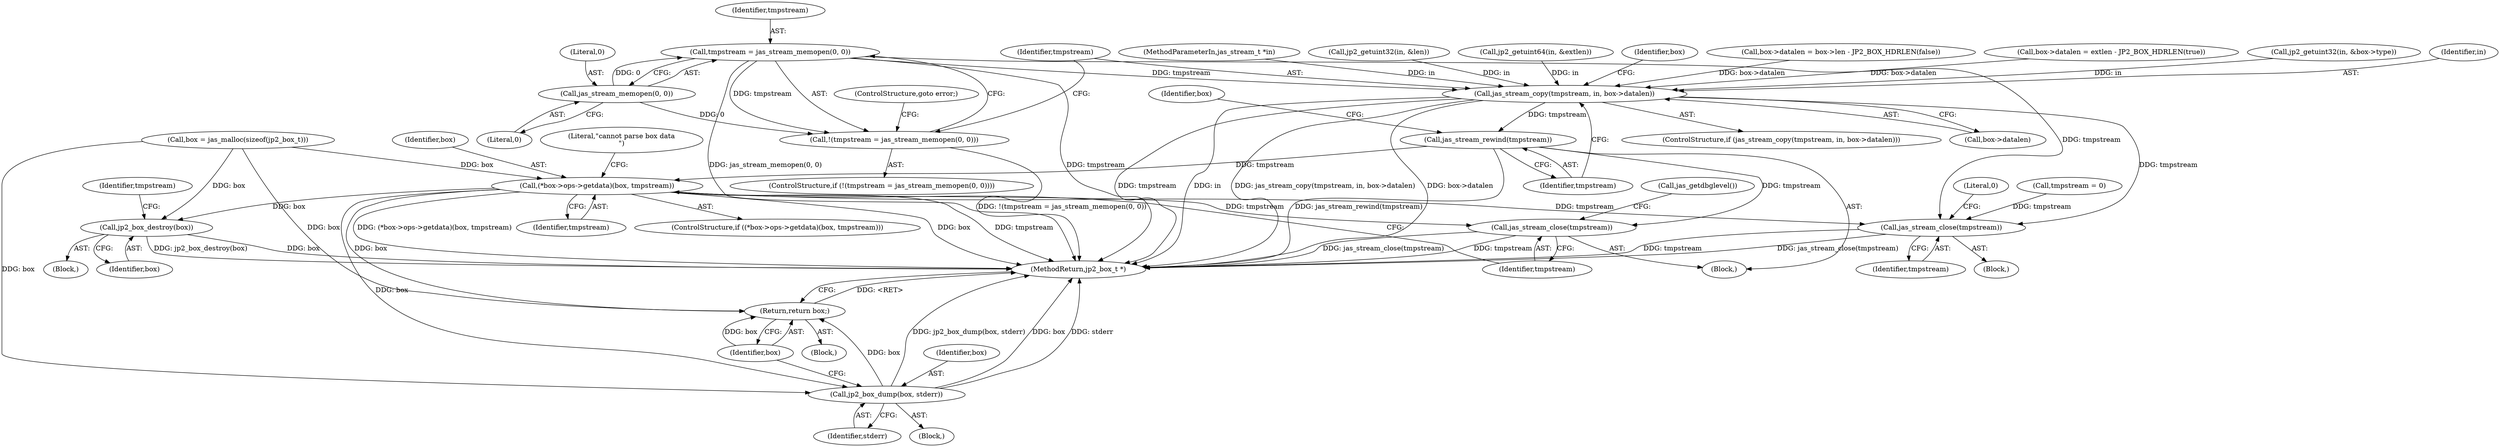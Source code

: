 digraph "0_jasper_e24bdc716c3327b067c551bc6cfb97fd2370358d@API" {
"1000271" [label="(Call,tmpstream = jas_stream_memopen(0, 0))"];
"1000273" [label="(Call,jas_stream_memopen(0, 0))"];
"1000270" [label="(Call,!(tmpstream = jas_stream_memopen(0, 0)))"];
"1000279" [label="(Call,jas_stream_copy(tmpstream, in, box->datalen))"];
"1000297" [label="(Call,jas_stream_rewind(tmpstream))"];
"1000307" [label="(Call,(*box->ops->getdata)(box, tmpstream))"];
"1000314" [label="(Call,jas_stream_close(tmpstream))"];
"1000321" [label="(Call,jp2_box_dump(box, stderr))"];
"1000324" [label="(Return,return box;)"];
"1000330" [label="(Call,jp2_box_destroy(box))"];
"1000335" [label="(Call,jas_stream_close(tmpstream))"];
"1000136" [label="(Call,jp2_getuint32(in, &len))"];
"1000312" [label="(Literal,\"cannot parse box data\n\")"];
"1000275" [label="(Literal,0)"];
"1000339" [label="(MethodReturn,jp2_box_t *)"];
"1000329" [label="(Block,)"];
"1000335" [label="(Call,jas_stream_close(tmpstream))"];
"1000270" [label="(Call,!(tmpstream = jas_stream_memopen(0, 0)))"];
"1000103" [label="(MethodParameterIn,jas_stream_t *in)"];
"1000298" [label="(Identifier,tmpstream)"];
"1000334" [label="(Block,)"];
"1000278" [label="(ControlStructure,if (jas_stream_copy(tmpstream, in, box->datalen)))"];
"1000331" [label="(Identifier,box)"];
"1000318" [label="(Call,jas_getdbglevel())"];
"1000314" [label="(Call,jas_stream_close(tmpstream))"];
"1000324" [label="(Return,return box;)"];
"1000323" [label="(Identifier,stderr)"];
"1000277" [label="(ControlStructure,goto error;)"];
"1000297" [label="(Call,jas_stream_rewind(tmpstream))"];
"1000325" [label="(Identifier,box)"];
"1000280" [label="(Identifier,tmpstream)"];
"1000322" [label="(Identifier,box)"];
"1000309" [label="(Identifier,tmpstream)"];
"1000315" [label="(Identifier,tmpstream)"];
"1000279" [label="(Call,jas_stream_copy(tmpstream, in, box->datalen))"];
"1000282" [label="(Call,box->datalen)"];
"1000338" [label="(Literal,0)"];
"1000274" [label="(Literal,0)"];
"1000199" [label="(Call,jp2_getuint64(in, &extlen))"];
"1000273" [label="(Call,jas_stream_memopen(0, 0))"];
"1000336" [label="(Identifier,tmpstream)"];
"1000288" [label="(Identifier,box)"];
"1000230" [label="(Call,box->datalen = box->len - JP2_BOX_HDRLEN(false))"];
"1000119" [label="(Call,box = jas_malloc(sizeof(jp2_box_t)))"];
"1000307" [label="(Call,(*box->ops->getdata)(box, tmpstream))"];
"1000308" [label="(Identifier,box)"];
"1000220" [label="(Call,box->datalen = extlen - JP2_BOX_HDRLEN(true))"];
"1000333" [label="(Identifier,tmpstream)"];
"1000104" [label="(Block,)"];
"1000271" [label="(Call,tmpstream = jas_stream_memopen(0, 0))"];
"1000306" [label="(ControlStructure,if ((*box->ops->getdata)(box, tmpstream)))"];
"1000272" [label="(Identifier,tmpstream)"];
"1000140" [label="(Call,jp2_getuint32(in, &box->type))"];
"1000320" [label="(Block,)"];
"1000330" [label="(Call,jp2_box_destroy(box))"];
"1000269" [label="(ControlStructure,if (!(tmpstream = jas_stream_memopen(0, 0))))"];
"1000321" [label="(Call,jp2_box_dump(box, stderr))"];
"1000268" [label="(Block,)"];
"1000302" [label="(Identifier,box)"];
"1000114" [label="(Call,tmpstream = 0)"];
"1000281" [label="(Identifier,in)"];
"1000271" -> "1000270"  [label="AST: "];
"1000271" -> "1000273"  [label="CFG: "];
"1000272" -> "1000271"  [label="AST: "];
"1000273" -> "1000271"  [label="AST: "];
"1000270" -> "1000271"  [label="CFG: "];
"1000271" -> "1000339"  [label="DDG: jas_stream_memopen(0, 0)"];
"1000271" -> "1000339"  [label="DDG: tmpstream"];
"1000271" -> "1000270"  [label="DDG: tmpstream"];
"1000273" -> "1000271"  [label="DDG: 0"];
"1000271" -> "1000279"  [label="DDG: tmpstream"];
"1000271" -> "1000335"  [label="DDG: tmpstream"];
"1000273" -> "1000275"  [label="CFG: "];
"1000274" -> "1000273"  [label="AST: "];
"1000275" -> "1000273"  [label="AST: "];
"1000273" -> "1000270"  [label="DDG: 0"];
"1000270" -> "1000269"  [label="AST: "];
"1000277" -> "1000270"  [label="CFG: "];
"1000280" -> "1000270"  [label="CFG: "];
"1000270" -> "1000339"  [label="DDG: !(tmpstream = jas_stream_memopen(0, 0))"];
"1000279" -> "1000278"  [label="AST: "];
"1000279" -> "1000282"  [label="CFG: "];
"1000280" -> "1000279"  [label="AST: "];
"1000281" -> "1000279"  [label="AST: "];
"1000282" -> "1000279"  [label="AST: "];
"1000288" -> "1000279"  [label="CFG: "];
"1000298" -> "1000279"  [label="CFG: "];
"1000279" -> "1000339"  [label="DDG: box->datalen"];
"1000279" -> "1000339"  [label="DDG: tmpstream"];
"1000279" -> "1000339"  [label="DDG: in"];
"1000279" -> "1000339"  [label="DDG: jas_stream_copy(tmpstream, in, box->datalen)"];
"1000199" -> "1000279"  [label="DDG: in"];
"1000140" -> "1000279"  [label="DDG: in"];
"1000136" -> "1000279"  [label="DDG: in"];
"1000103" -> "1000279"  [label="DDG: in"];
"1000220" -> "1000279"  [label="DDG: box->datalen"];
"1000230" -> "1000279"  [label="DDG: box->datalen"];
"1000279" -> "1000297"  [label="DDG: tmpstream"];
"1000279" -> "1000335"  [label="DDG: tmpstream"];
"1000297" -> "1000268"  [label="AST: "];
"1000297" -> "1000298"  [label="CFG: "];
"1000298" -> "1000297"  [label="AST: "];
"1000302" -> "1000297"  [label="CFG: "];
"1000297" -> "1000339"  [label="DDG: jas_stream_rewind(tmpstream)"];
"1000297" -> "1000307"  [label="DDG: tmpstream"];
"1000297" -> "1000314"  [label="DDG: tmpstream"];
"1000307" -> "1000306"  [label="AST: "];
"1000307" -> "1000309"  [label="CFG: "];
"1000308" -> "1000307"  [label="AST: "];
"1000309" -> "1000307"  [label="AST: "];
"1000312" -> "1000307"  [label="CFG: "];
"1000315" -> "1000307"  [label="CFG: "];
"1000307" -> "1000339"  [label="DDG: tmpstream"];
"1000307" -> "1000339"  [label="DDG: (*box->ops->getdata)(box, tmpstream)"];
"1000307" -> "1000339"  [label="DDG: box"];
"1000119" -> "1000307"  [label="DDG: box"];
"1000307" -> "1000314"  [label="DDG: tmpstream"];
"1000307" -> "1000321"  [label="DDG: box"];
"1000307" -> "1000324"  [label="DDG: box"];
"1000307" -> "1000330"  [label="DDG: box"];
"1000307" -> "1000335"  [label="DDG: tmpstream"];
"1000314" -> "1000268"  [label="AST: "];
"1000314" -> "1000315"  [label="CFG: "];
"1000315" -> "1000314"  [label="AST: "];
"1000318" -> "1000314"  [label="CFG: "];
"1000314" -> "1000339"  [label="DDG: tmpstream"];
"1000314" -> "1000339"  [label="DDG: jas_stream_close(tmpstream)"];
"1000321" -> "1000320"  [label="AST: "];
"1000321" -> "1000323"  [label="CFG: "];
"1000322" -> "1000321"  [label="AST: "];
"1000323" -> "1000321"  [label="AST: "];
"1000325" -> "1000321"  [label="CFG: "];
"1000321" -> "1000339"  [label="DDG: box"];
"1000321" -> "1000339"  [label="DDG: stderr"];
"1000321" -> "1000339"  [label="DDG: jp2_box_dump(box, stderr)"];
"1000119" -> "1000321"  [label="DDG: box"];
"1000321" -> "1000324"  [label="DDG: box"];
"1000324" -> "1000104"  [label="AST: "];
"1000324" -> "1000325"  [label="CFG: "];
"1000325" -> "1000324"  [label="AST: "];
"1000339" -> "1000324"  [label="CFG: "];
"1000324" -> "1000339"  [label="DDG: <RET>"];
"1000325" -> "1000324"  [label="DDG: box"];
"1000119" -> "1000324"  [label="DDG: box"];
"1000330" -> "1000329"  [label="AST: "];
"1000330" -> "1000331"  [label="CFG: "];
"1000331" -> "1000330"  [label="AST: "];
"1000333" -> "1000330"  [label="CFG: "];
"1000330" -> "1000339"  [label="DDG: box"];
"1000330" -> "1000339"  [label="DDG: jp2_box_destroy(box)"];
"1000119" -> "1000330"  [label="DDG: box"];
"1000335" -> "1000334"  [label="AST: "];
"1000335" -> "1000336"  [label="CFG: "];
"1000336" -> "1000335"  [label="AST: "];
"1000338" -> "1000335"  [label="CFG: "];
"1000335" -> "1000339"  [label="DDG: tmpstream"];
"1000335" -> "1000339"  [label="DDG: jas_stream_close(tmpstream)"];
"1000114" -> "1000335"  [label="DDG: tmpstream"];
}
